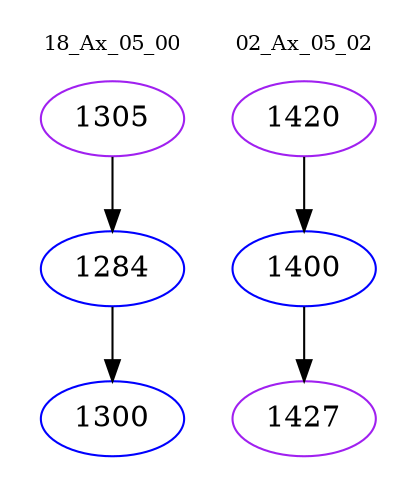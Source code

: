 digraph{
subgraph cluster_0 {
color = white
label = "18_Ax_05_00";
fontsize=10;
T0_1305 [label="1305", color="purple"]
T0_1305 -> T0_1284 [color="black"]
T0_1284 [label="1284", color="blue"]
T0_1284 -> T0_1300 [color="black"]
T0_1300 [label="1300", color="blue"]
}
subgraph cluster_1 {
color = white
label = "02_Ax_05_02";
fontsize=10;
T1_1420 [label="1420", color="purple"]
T1_1420 -> T1_1400 [color="black"]
T1_1400 [label="1400", color="blue"]
T1_1400 -> T1_1427 [color="black"]
T1_1427 [label="1427", color="purple"]
}
}
